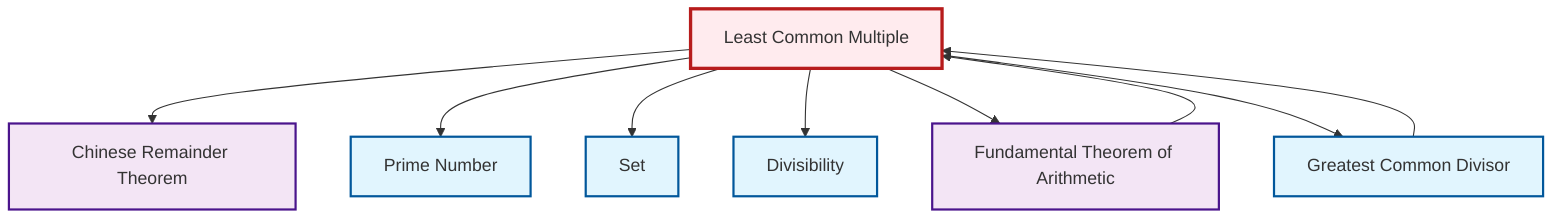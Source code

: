 graph TD
    classDef definition fill:#e1f5fe,stroke:#01579b,stroke-width:2px
    classDef theorem fill:#f3e5f5,stroke:#4a148c,stroke-width:2px
    classDef axiom fill:#fff3e0,stroke:#e65100,stroke-width:2px
    classDef example fill:#e8f5e9,stroke:#1b5e20,stroke-width:2px
    classDef current fill:#ffebee,stroke:#b71c1c,stroke-width:3px
    def-lcm["Least Common Multiple"]:::definition
    def-gcd["Greatest Common Divisor"]:::definition
    thm-fundamental-arithmetic["Fundamental Theorem of Arithmetic"]:::theorem
    def-divisibility["Divisibility"]:::definition
    def-set["Set"]:::definition
    thm-chinese-remainder["Chinese Remainder Theorem"]:::theorem
    def-prime["Prime Number"]:::definition
    def-lcm --> thm-chinese-remainder
    def-lcm --> def-prime
    def-lcm --> def-set
    thm-fundamental-arithmetic --> def-lcm
    def-lcm --> def-divisibility
    def-lcm --> thm-fundamental-arithmetic
    def-lcm --> def-gcd
    def-gcd --> def-lcm
    class def-lcm current